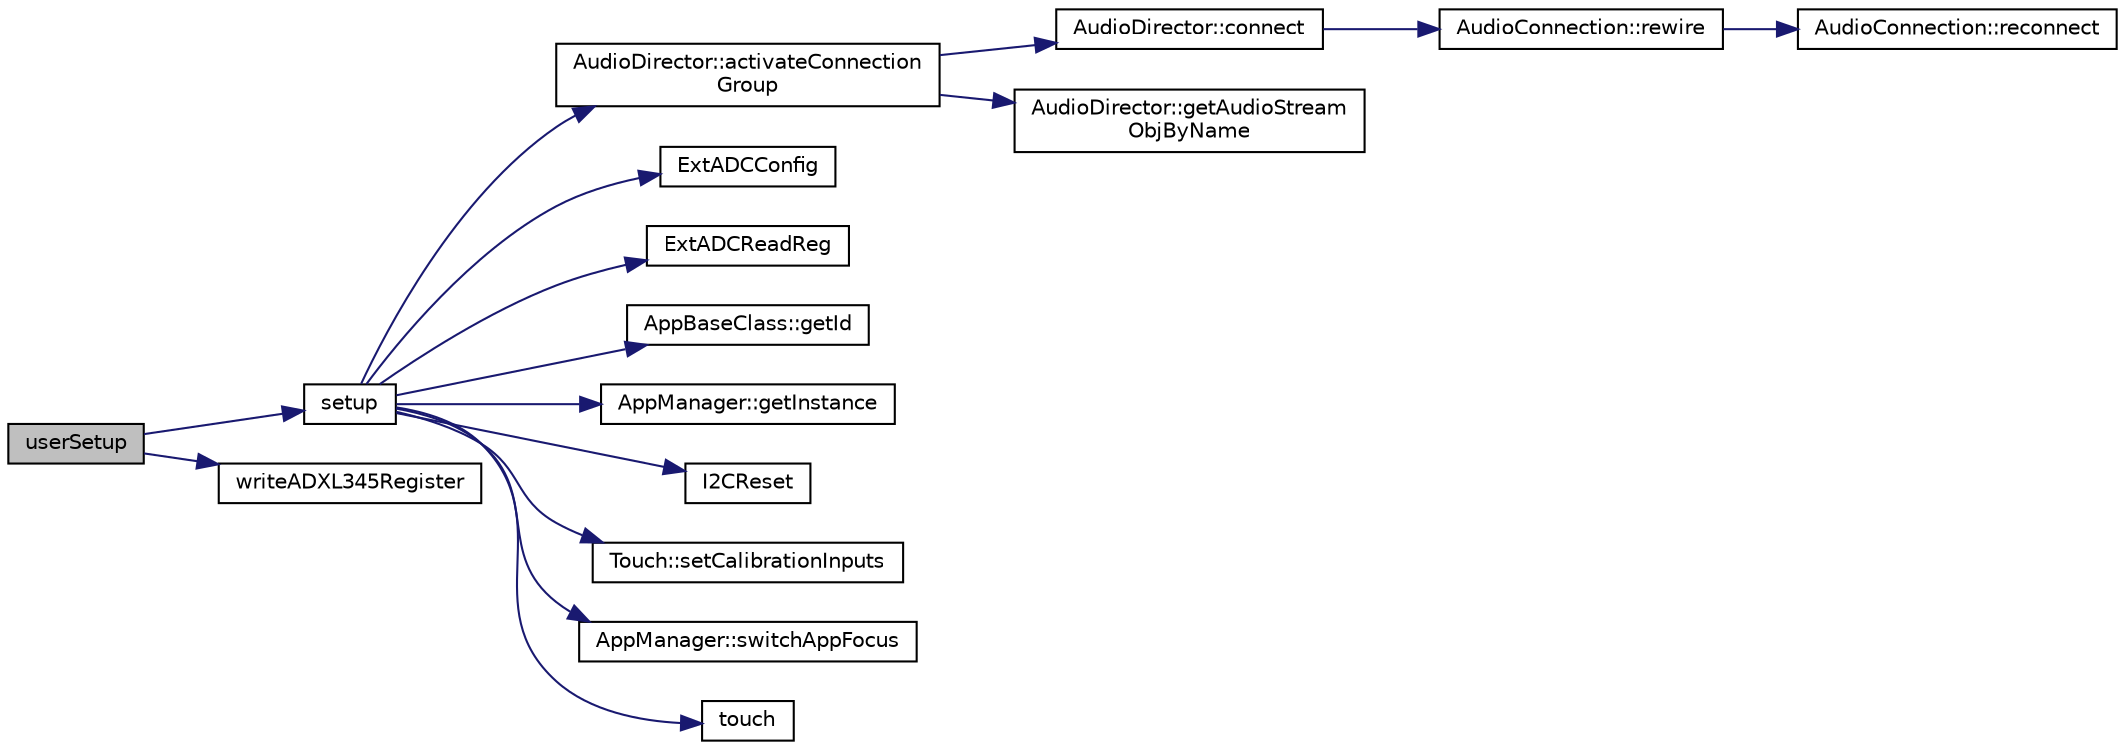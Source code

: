 digraph "userSetup"
{
 // LATEX_PDF_SIZE
  edge [fontname="Helvetica",fontsize="10",labelfontname="Helvetica",labelfontsize="10"];
  node [fontname="Helvetica",fontsize="10",shape=record];
  rankdir="LR";
  Node1 [label="userSetup",height=0.2,width=0.4,color="black", fillcolor="grey75", style="filled", fontcolor="black",tooltip=" "];
  Node1 -> Node2 [color="midnightblue",fontsize="10",style="solid",fontname="Helvetica"];
  Node2 [label="setup",height=0.2,width=0.4,color="black", fillcolor="white", style="filled",URL="$main_8cpp.html#a4fc01d736fe50cf5b977f755b675f11d",tooltip=" "];
  Node2 -> Node3 [color="midnightblue",fontsize="10",style="solid",fontname="Helvetica"];
  Node3 [label="AudioDirector::activateConnection\lGroup",height=0.2,width=0.4,color="black", fillcolor="white", style="filled",URL="$class_audio_director.html#abf7bb7f3ee814b6a8b0048427f8e9eb5",tooltip=" "];
  Node3 -> Node4 [color="midnightblue",fontsize="10",style="solid",fontname="Helvetica"];
  Node4 [label="AudioDirector::connect",height=0.2,width=0.4,color="black", fillcolor="white", style="filled",URL="$class_audio_director.html#ab4957e373e5d9078454d07da471f1d94",tooltip=" "];
  Node4 -> Node5 [color="midnightblue",fontsize="10",style="solid",fontname="Helvetica"];
  Node5 [label="AudioConnection::rewire",height=0.2,width=0.4,color="black", fillcolor="white", style="filled",URL="$class_audio_connection.html#a4208c4c7f60da78ae1daede7a6bfeb3f",tooltip=" "];
  Node5 -> Node6 [color="midnightblue",fontsize="10",style="solid",fontname="Helvetica"];
  Node6 [label="AudioConnection::reconnect",height=0.2,width=0.4,color="black", fillcolor="white", style="filled",URL="$class_audio_connection.html#ab86753a735bd46a3924035617b0c3623",tooltip=" "];
  Node3 -> Node7 [color="midnightblue",fontsize="10",style="solid",fontname="Helvetica"];
  Node7 [label="AudioDirector::getAudioStream\lObjByName",height=0.2,width=0.4,color="black", fillcolor="white", style="filled",URL="$class_audio_director.html#a578f1deac0695f2db3ba245aaedc62df",tooltip=" "];
  Node2 -> Node8 [color="midnightblue",fontsize="10",style="solid",fontname="Helvetica"];
  Node8 [label="ExtADCConfig",height=0.2,width=0.4,color="black", fillcolor="white", style="filled",URL="$_p_c_m1863_8h.html#a9956c2ea4162d70e6ee8db10139e2d2e",tooltip=" "];
  Node2 -> Node9 [color="midnightblue",fontsize="10",style="solid",fontname="Helvetica"];
  Node9 [label="ExtADCReadReg",height=0.2,width=0.4,color="black", fillcolor="white", style="filled",URL="$_p_c_m1863_8h.html#a355d3b0e208bf224635b70280298fcf8",tooltip=" "];
  Node2 -> Node10 [color="midnightblue",fontsize="10",style="solid",fontname="Helvetica"];
  Node10 [label="AppBaseClass::getId",height=0.2,width=0.4,color="black", fillcolor="white", style="filled",URL="$class_app_base_class.html#aacbb5f3bae12ca03970d0b10b3bbd2de",tooltip=" "];
  Node2 -> Node11 [color="midnightblue",fontsize="10",style="solid",fontname="Helvetica"];
  Node11 [label="AppManager::getInstance",height=0.2,width=0.4,color="black", fillcolor="white", style="filled",URL="$class_app_manager.html#aa76d9691e8d029656413590fbe4dee86",tooltip=" "];
  Node2 -> Node12 [color="midnightblue",fontsize="10",style="solid",fontname="Helvetica"];
  Node12 [label="I2CReset",height=0.2,width=0.4,color="black", fillcolor="white", style="filled",URL="$_p_c_m1863_8h.html#a0d9ccf7656803723e1115c96b21820aa",tooltip=" "];
  Node2 -> Node13 [color="midnightblue",fontsize="10",style="solid",fontname="Helvetica"];
  Node13 [label="Touch::setCalibrationInputs",height=0.2,width=0.4,color="black", fillcolor="white", style="filled",URL="$class_touch.html#a61a5d056f07ab08cb5924fa573dc3497",tooltip=" "];
  Node2 -> Node14 [color="midnightblue",fontsize="10",style="solid",fontname="Helvetica"];
  Node14 [label="AppManager::switchAppFocus",height=0.2,width=0.4,color="black", fillcolor="white", style="filled",URL="$class_app_manager.html#a4e836d1c6fc14462e71bd7f386b031c0",tooltip=" "];
  Node2 -> Node15 [color="midnightblue",fontsize="10",style="solid",fontname="Helvetica"];
  Node15 [label="touch",height=0.2,width=0.4,color="black", fillcolor="white", style="filled",URL="$_app_manager_8h.html#a08e2de6cc6534b42211780387e8a2568",tooltip=" "];
  Node1 -> Node16 [color="midnightblue",fontsize="10",style="solid",fontname="Helvetica"];
  Node16 [label="writeADXL345Register",height=0.2,width=0.4,color="black", fillcolor="white", style="filled",URL="$_d_x_l345_2_user_functions_8cpp.html#a142cb27d282e1466f56098aac938d4d7",tooltip=" "];
}
